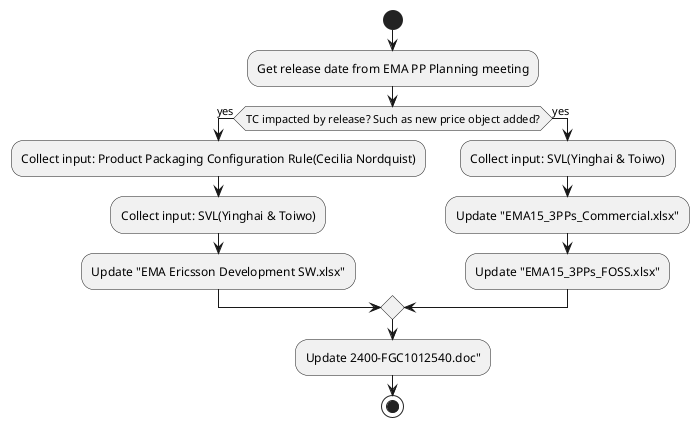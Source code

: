 @startuml
start
:Get release date from EMA PP Planning meeting;
if (TC impacted by release? Such as new price object added?) then(yes)
	:Collect input: Product Packaging Configuration Rule(Cecilia Nordquist);
	:Collect input: SVL(Yinghai & Toiwo);
	:Update "EMA Ericsson Development SW.xlsx";
else(yes)
	:Collect input: SVL(Yinghai & Toiwo);
	:Update "EMA15_3PPs_Commercial.xlsx";
	:Update "EMA15_3PPs_FOSS.xlsx";
endif
:Update 2400-FGC1012540.doc";
stop
@enduml